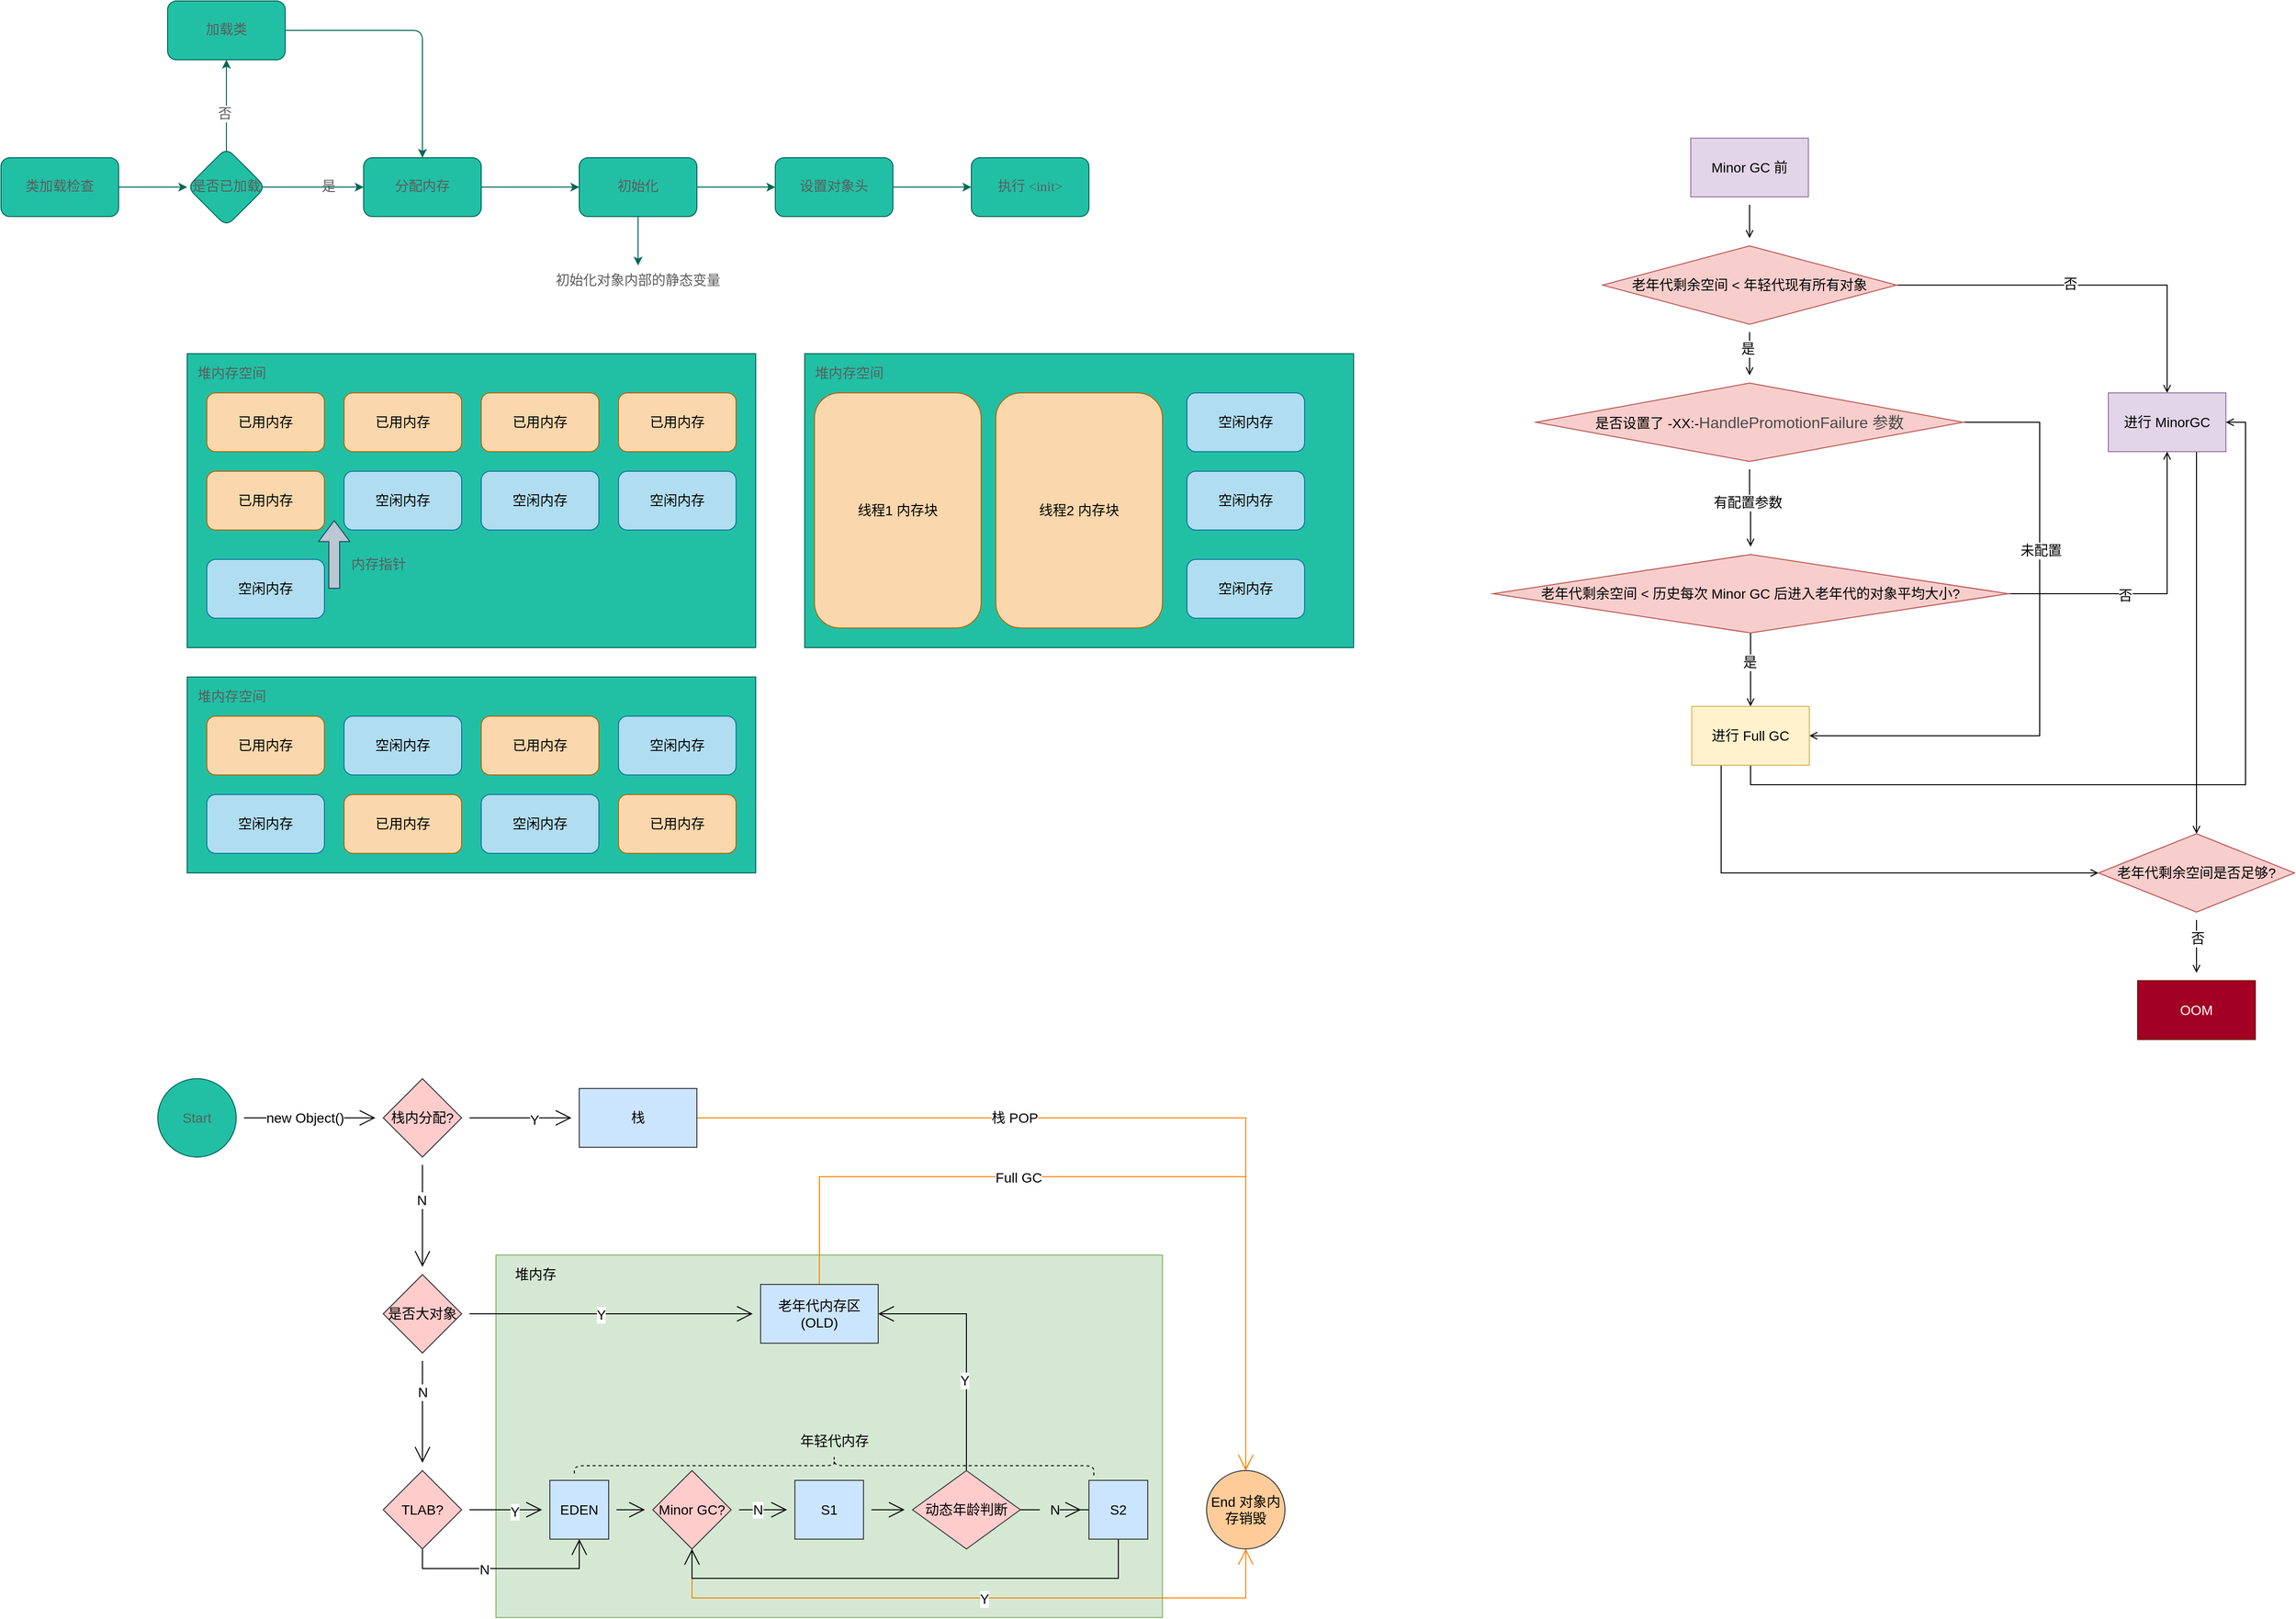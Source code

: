 <mxfile version="16.2.7" type="github">
  <diagram id="C5RBs43oDa-KdzZeNtuy" name="Page-1">
    <mxGraphModel dx="1886" dy="943" grid="1" gridSize="10" guides="1" tooltips="1" connect="1" arrows="1" fold="1" page="1" pageScale="1" pageWidth="827" pageHeight="1169" math="1" shadow="0">
      <root>
        <mxCell id="WIyWlLk6GJQsqaUBKTNV-0" />
        <mxCell id="WIyWlLk6GJQsqaUBKTNV-1" parent="WIyWlLk6GJQsqaUBKTNV-0" />
        <mxCell id="nOcpr3f_MZ4lIe2vfiNX-17" value="" style="rounded=0;whiteSpace=wrap;html=1;hachureGap=4;fontFamily=Helvetica;fontSize=14;strokeColor=#82b366;fillColor=#d5e8d4;" vertex="1" parent="WIyWlLk6GJQsqaUBKTNV-1">
          <mxGeometry x="525" y="1300" width="680" height="370" as="geometry" />
        </mxCell>
        <mxCell id="0oYpzeVEECs09RrJKvZ9-6" value="" style="edgeStyle=orthogonalEdgeStyle;rounded=1;sketch=0;orthogonalLoop=1;jettySize=auto;html=1;fontFamily=Comic Sans MS;fontColor=#5C5C5C;strokeColor=#006658;fillColor=#21C0A5;fontSize=14;" parent="WIyWlLk6GJQsqaUBKTNV-1" source="0oYpzeVEECs09RrJKvZ9-0" target="0oYpzeVEECs09RrJKvZ9-5" edge="1">
          <mxGeometry relative="1" as="geometry" />
        </mxCell>
        <mxCell id="0oYpzeVEECs09RrJKvZ9-0" value="类加载检查" style="rounded=1;whiteSpace=wrap;html=1;sketch=0;fontColor=#5C5C5C;strokeColor=#006658;fillColor=#21C0A5;fontFamily=Comic Sans MS;fontSize=14;" parent="WIyWlLk6GJQsqaUBKTNV-1" vertex="1">
          <mxGeometry x="20" y="180" width="120" height="60" as="geometry" />
        </mxCell>
        <mxCell id="0oYpzeVEECs09RrJKvZ9-8" value="" style="edgeStyle=orthogonalEdgeStyle;rounded=1;sketch=0;orthogonalLoop=1;jettySize=auto;html=1;fontFamily=Comic Sans MS;fontColor=#5C5C5C;strokeColor=#006658;fillColor=#21C0A5;fontSize=14;startArrow=none;" parent="WIyWlLk6GJQsqaUBKTNV-1" source="0oYpzeVEECs09RrJKvZ9-9" target="0oYpzeVEECs09RrJKvZ9-7" edge="1">
          <mxGeometry relative="1" as="geometry">
            <Array as="points" />
          </mxGeometry>
        </mxCell>
        <mxCell id="0oYpzeVEECs09RrJKvZ9-23" value="否" style="edgeLabel;html=1;align=center;verticalAlign=middle;resizable=0;points=[];fontSize=14;fontColor=#5C5C5C;" parent="0oYpzeVEECs09RrJKvZ9-8" vertex="1" connectable="0">
          <mxGeometry x="0.593" y="2" relative="1" as="geometry">
            <mxPoint as="offset" />
          </mxGeometry>
        </mxCell>
        <mxCell id="0oYpzeVEECs09RrJKvZ9-10" value="" style="edgeStyle=orthogonalEdgeStyle;rounded=1;sketch=0;orthogonalLoop=1;jettySize=auto;html=1;fontFamily=Comic Sans MS;fontColor=#5C5C5C;strokeColor=#006658;fillColor=#21C0A5;fontSize=14;" parent="WIyWlLk6GJQsqaUBKTNV-1" source="0oYpzeVEECs09RrJKvZ9-5" target="0oYpzeVEECs09RrJKvZ9-9" edge="1">
          <mxGeometry relative="1" as="geometry" />
        </mxCell>
        <mxCell id="0oYpzeVEECs09RrJKvZ9-14" value="是" style="edgeLabel;html=1;align=center;verticalAlign=middle;resizable=0;points=[];fontColor=#5C5C5C;fontSize=14;" parent="0oYpzeVEECs09RrJKvZ9-10" vertex="1" connectable="0">
          <mxGeometry x="0.267" y="1" relative="1" as="geometry">
            <mxPoint as="offset" />
          </mxGeometry>
        </mxCell>
        <mxCell id="0oYpzeVEECs09RrJKvZ9-5" value="是否已加载" style="rhombus;whiteSpace=wrap;html=1;fontFamily=Comic Sans MS;fillColor=#21C0A5;strokeColor=#006658;fontColor=#5C5C5C;rounded=1;sketch=0;fontSize=14;" parent="WIyWlLk6GJQsqaUBKTNV-1" vertex="1">
          <mxGeometry x="210" y="170" width="80" height="80" as="geometry" />
        </mxCell>
        <mxCell id="0oYpzeVEECs09RrJKvZ9-24" style="edgeStyle=orthogonalEdgeStyle;curved=0;rounded=1;sketch=0;orthogonalLoop=1;jettySize=auto;html=1;exitX=1;exitY=0.5;exitDx=0;exitDy=0;fontSize=14;fontColor=#5C5C5C;strokeColor=#006658;fillColor=#21C0A5;" parent="WIyWlLk6GJQsqaUBKTNV-1" source="0oYpzeVEECs09RrJKvZ9-7" target="0oYpzeVEECs09RrJKvZ9-9" edge="1">
          <mxGeometry relative="1" as="geometry" />
        </mxCell>
        <mxCell id="0oYpzeVEECs09RrJKvZ9-7" value="加载类" style="whiteSpace=wrap;html=1;fontFamily=Comic Sans MS;fillColor=#21C0A5;strokeColor=#006658;fontColor=#5C5C5C;rounded=1;sketch=0;fontSize=14;" parent="WIyWlLk6GJQsqaUBKTNV-1" vertex="1">
          <mxGeometry x="190" y="20" width="120" height="60" as="geometry" />
        </mxCell>
        <mxCell id="0oYpzeVEECs09RrJKvZ9-16" value="" style="edgeStyle=orthogonalEdgeStyle;curved=0;rounded=1;sketch=0;orthogonalLoop=1;jettySize=auto;html=1;fontColor=#5C5C5C;strokeColor=#006658;fillColor=#21C0A5;fontSize=14;" parent="WIyWlLk6GJQsqaUBKTNV-1" source="0oYpzeVEECs09RrJKvZ9-9" target="0oYpzeVEECs09RrJKvZ9-15" edge="1">
          <mxGeometry relative="1" as="geometry" />
        </mxCell>
        <mxCell id="0oYpzeVEECs09RrJKvZ9-18" value="" style="edgeStyle=orthogonalEdgeStyle;curved=0;rounded=1;sketch=0;orthogonalLoop=1;jettySize=auto;html=1;fontColor=#5C5C5C;strokeColor=#006658;fillColor=#21C0A5;fontSize=14;" parent="WIyWlLk6GJQsqaUBKTNV-1" source="0oYpzeVEECs09RrJKvZ9-15" target="0oYpzeVEECs09RrJKvZ9-17" edge="1">
          <mxGeometry relative="1" as="geometry" />
        </mxCell>
        <mxCell id="0oYpzeVEECs09RrJKvZ9-27" style="edgeStyle=orthogonalEdgeStyle;curved=0;rounded=1;sketch=0;orthogonalLoop=1;jettySize=auto;html=1;exitX=0.5;exitY=1;exitDx=0;exitDy=0;entryX=0.5;entryY=0;entryDx=0;entryDy=0;fontFamily=Helvetica;fontSize=14;fontColor=#5C5C5C;strokeColor=#006658;fillColor=#21C0A5;" parent="WIyWlLk6GJQsqaUBKTNV-1" source="0oYpzeVEECs09RrJKvZ9-15" target="0oYpzeVEECs09RrJKvZ9-26" edge="1">
          <mxGeometry relative="1" as="geometry" />
        </mxCell>
        <mxCell id="0oYpzeVEECs09RrJKvZ9-15" value="初始化" style="whiteSpace=wrap;html=1;fontFamily=Comic Sans MS;fillColor=#21C0A5;strokeColor=#006658;fontColor=#5C5C5C;rounded=1;sketch=0;fontSize=14;" parent="WIyWlLk6GJQsqaUBKTNV-1" vertex="1">
          <mxGeometry x="610" y="180" width="120" height="60" as="geometry" />
        </mxCell>
        <mxCell id="0oYpzeVEECs09RrJKvZ9-20" value="" style="edgeStyle=orthogonalEdgeStyle;curved=0;rounded=1;sketch=0;orthogonalLoop=1;jettySize=auto;html=1;fontColor=#5C5C5C;strokeColor=#006658;fillColor=#21C0A5;fontSize=14;" parent="WIyWlLk6GJQsqaUBKTNV-1" source="0oYpzeVEECs09RrJKvZ9-17" target="0oYpzeVEECs09RrJKvZ9-19" edge="1">
          <mxGeometry relative="1" as="geometry" />
        </mxCell>
        <mxCell id="0oYpzeVEECs09RrJKvZ9-17" value="设置对象头" style="whiteSpace=wrap;html=1;fontFamily=Comic Sans MS;fillColor=#21C0A5;strokeColor=#006658;fontColor=#5C5C5C;rounded=1;sketch=0;fontSize=14;" parent="WIyWlLk6GJQsqaUBKTNV-1" vertex="1">
          <mxGeometry x="810" y="180" width="120" height="60" as="geometry" />
        </mxCell>
        <mxCell id="0oYpzeVEECs09RrJKvZ9-19" value="执行 &amp;lt;init&amp;gt;" style="whiteSpace=wrap;html=1;fontFamily=Comic Sans MS;fillColor=#21C0A5;strokeColor=#006658;fontColor=#5C5C5C;rounded=1;sketch=0;fontSize=14;" parent="WIyWlLk6GJQsqaUBKTNV-1" vertex="1">
          <mxGeometry x="1010" y="180" width="120" height="60" as="geometry" />
        </mxCell>
        <mxCell id="0oYpzeVEECs09RrJKvZ9-9" value="分配内存" style="whiteSpace=wrap;html=1;fontFamily=Comic Sans MS;fillColor=#21C0A5;strokeColor=#006658;fontColor=#5C5C5C;rounded=1;sketch=0;fontSize=14;" parent="WIyWlLk6GJQsqaUBKTNV-1" vertex="1">
          <mxGeometry x="390" y="180" width="120" height="60" as="geometry" />
        </mxCell>
        <mxCell id="0oYpzeVEECs09RrJKvZ9-21" value="" style="edgeStyle=orthogonalEdgeStyle;rounded=1;sketch=0;orthogonalLoop=1;jettySize=auto;html=1;fontFamily=Comic Sans MS;fontColor=#5C5C5C;strokeColor=#006658;fillColor=#21C0A5;fontSize=14;endArrow=none;" parent="WIyWlLk6GJQsqaUBKTNV-1" source="0oYpzeVEECs09RrJKvZ9-5" target="0oYpzeVEECs09RrJKvZ9-9" edge="1">
          <mxGeometry relative="1" as="geometry">
            <mxPoint x="290" y="210" as="sourcePoint" />
            <mxPoint x="250" y="80" as="targetPoint" />
            <Array as="points">
              <mxPoint x="510" y="210" />
              <mxPoint x="510" y="210" />
            </Array>
          </mxGeometry>
        </mxCell>
        <mxCell id="0oYpzeVEECs09RrJKvZ9-26" value="初始化对象内部的静态变量" style="text;html=1;strokeColor=none;fillColor=none;align=center;verticalAlign=middle;whiteSpace=wrap;rounded=0;sketch=0;fontColor=#5C5C5C;fontSize=14;glass=0;" parent="WIyWlLk6GJQsqaUBKTNV-1" vertex="1">
          <mxGeometry x="560" y="290" width="220" height="30" as="geometry" />
        </mxCell>
        <mxCell id="0oYpzeVEECs09RrJKvZ9-29" value="" style="rounded=0;whiteSpace=wrap;html=1;sketch=0;fontColor=#5C5C5C;strokeColor=#006658;fillColor=#21C0A5;" parent="WIyWlLk6GJQsqaUBKTNV-1" vertex="1">
          <mxGeometry x="210" y="380" width="580" height="300" as="geometry" />
        </mxCell>
        <mxCell id="0oYpzeVEECs09RrJKvZ9-30" value="堆内存空间" style="text;html=1;align=center;verticalAlign=middle;resizable=0;points=[];autosize=1;strokeColor=none;fillColor=none;fontColor=#5C5C5C;fontSize=14;" parent="WIyWlLk6GJQsqaUBKTNV-1" vertex="1">
          <mxGeometry x="210" y="390" width="90" height="20" as="geometry" />
        </mxCell>
        <mxCell id="0oYpzeVEECs09RrJKvZ9-31" value="已用内存" style="rounded=1;whiteSpace=wrap;html=1;fontFamily=Helvetica;fontSize=14;fillColor=#fad7ac;strokeColor=#b46504;" parent="WIyWlLk6GJQsqaUBKTNV-1" vertex="1">
          <mxGeometry x="230" y="420" width="120" height="60" as="geometry" />
        </mxCell>
        <mxCell id="0oYpzeVEECs09RrJKvZ9-33" value="已用内存" style="rounded=1;whiteSpace=wrap;html=1;fontFamily=Helvetica;fontSize=14;fillColor=#fad7ac;strokeColor=#b46504;" parent="WIyWlLk6GJQsqaUBKTNV-1" vertex="1">
          <mxGeometry x="650" y="420" width="120" height="60" as="geometry" />
        </mxCell>
        <mxCell id="0oYpzeVEECs09RrJKvZ9-34" value="已用内存" style="rounded=1;whiteSpace=wrap;html=1;fontFamily=Helvetica;fontSize=14;fillColor=#fad7ac;strokeColor=#b46504;" parent="WIyWlLk6GJQsqaUBKTNV-1" vertex="1">
          <mxGeometry x="510" y="420" width="120" height="60" as="geometry" />
        </mxCell>
        <mxCell id="0oYpzeVEECs09RrJKvZ9-35" value="已用内存" style="rounded=1;whiteSpace=wrap;html=1;fontFamily=Helvetica;fontSize=14;fillColor=#fad7ac;strokeColor=#b46504;" parent="WIyWlLk6GJQsqaUBKTNV-1" vertex="1">
          <mxGeometry x="230" y="500" width="120" height="60" as="geometry" />
        </mxCell>
        <mxCell id="0oYpzeVEECs09RrJKvZ9-37" value="空闲内存" style="rounded=1;whiteSpace=wrap;html=1;fontFamily=Helvetica;fontSize=14;fillColor=#b1ddf0;strokeColor=#10739e;" parent="WIyWlLk6GJQsqaUBKTNV-1" vertex="1">
          <mxGeometry x="370" y="500" width="120" height="60" as="geometry" />
        </mxCell>
        <mxCell id="0oYpzeVEECs09RrJKvZ9-38" value="" style="shape=flexArrow;endArrow=classic;html=1;rounded=1;sketch=0;fontFamily=Helvetica;fontSize=14;fontColor=#5C5C5C;fillColor=#bac8d3;curved=0;width=11;endSize=6.74;strokeColor=#23445d;" parent="WIyWlLk6GJQsqaUBKTNV-1" edge="1">
          <mxGeometry width="50" height="50" relative="1" as="geometry">
            <mxPoint x="360" y="620" as="sourcePoint" />
            <mxPoint x="360" y="550" as="targetPoint" />
          </mxGeometry>
        </mxCell>
        <mxCell id="0oYpzeVEECs09RrJKvZ9-40" value="空闲内存" style="rounded=1;whiteSpace=wrap;html=1;fontFamily=Helvetica;fontSize=14;fillColor=#b1ddf0;strokeColor=#10739e;" parent="WIyWlLk6GJQsqaUBKTNV-1" vertex="1">
          <mxGeometry x="650" y="500" width="120" height="60" as="geometry" />
        </mxCell>
        <mxCell id="0oYpzeVEECs09RrJKvZ9-41" value="空闲内存" style="rounded=1;whiteSpace=wrap;html=1;fontFamily=Helvetica;fontSize=14;fillColor=#b1ddf0;strokeColor=#10739e;" parent="WIyWlLk6GJQsqaUBKTNV-1" vertex="1">
          <mxGeometry x="510" y="500" width="120" height="60" as="geometry" />
        </mxCell>
        <mxCell id="0oYpzeVEECs09RrJKvZ9-42" value="空闲内存" style="rounded=1;whiteSpace=wrap;html=1;fontFamily=Helvetica;fontSize=14;fillColor=#b1ddf0;strokeColor=#10739e;" parent="WIyWlLk6GJQsqaUBKTNV-1" vertex="1">
          <mxGeometry x="230" y="590" width="120" height="60" as="geometry" />
        </mxCell>
        <mxCell id="0oYpzeVEECs09RrJKvZ9-39" value="内存指针" style="text;html=1;align=center;verticalAlign=middle;resizable=0;points=[];autosize=1;strokeColor=none;fillColor=none;fontSize=14;fontFamily=Helvetica;fontColor=#5C5C5C;" parent="WIyWlLk6GJQsqaUBKTNV-1" vertex="1">
          <mxGeometry x="370" y="585" width="70" height="20" as="geometry" />
        </mxCell>
        <mxCell id="0oYpzeVEECs09RrJKvZ9-43" value="" style="rounded=0;whiteSpace=wrap;html=1;sketch=0;fontColor=#5C5C5C;strokeColor=#006658;fillColor=#21C0A5;" parent="WIyWlLk6GJQsqaUBKTNV-1" vertex="1">
          <mxGeometry x="210" y="710" width="580" height="200" as="geometry" />
        </mxCell>
        <mxCell id="0oYpzeVEECs09RrJKvZ9-44" value="堆内存空间" style="text;html=1;align=center;verticalAlign=middle;resizable=0;points=[];autosize=1;strokeColor=none;fillColor=none;fontColor=#5C5C5C;fontSize=14;" parent="WIyWlLk6GJQsqaUBKTNV-1" vertex="1">
          <mxGeometry x="210" y="720" width="90" height="20" as="geometry" />
        </mxCell>
        <mxCell id="0oYpzeVEECs09RrJKvZ9-45" value="已用内存" style="rounded=1;whiteSpace=wrap;html=1;fontFamily=Helvetica;fontSize=14;fillColor=#fad7ac;strokeColor=#b46504;" parent="WIyWlLk6GJQsqaUBKTNV-1" vertex="1">
          <mxGeometry x="230" y="750" width="120" height="60" as="geometry" />
        </mxCell>
        <mxCell id="0oYpzeVEECs09RrJKvZ9-46" value="已用内存" style="rounded=1;whiteSpace=wrap;html=1;fontFamily=Helvetica;fontSize=14;fillColor=#fad7ac;strokeColor=#b46504;" parent="WIyWlLk6GJQsqaUBKTNV-1" vertex="1">
          <mxGeometry x="510" y="750" width="120" height="60" as="geometry" />
        </mxCell>
        <mxCell id="0oYpzeVEECs09RrJKvZ9-47" value="已用内存" style="rounded=1;whiteSpace=wrap;html=1;fontFamily=Helvetica;fontSize=14;fillColor=#fad7ac;strokeColor=#b46504;" parent="WIyWlLk6GJQsqaUBKTNV-1" vertex="1">
          <mxGeometry x="650" y="830" width="120" height="60" as="geometry" />
        </mxCell>
        <mxCell id="0oYpzeVEECs09RrJKvZ9-48" value="已用内存" style="rounded=1;whiteSpace=wrap;html=1;fontFamily=Helvetica;fontSize=14;fillColor=#fad7ac;strokeColor=#b46504;" parent="WIyWlLk6GJQsqaUBKTNV-1" vertex="1">
          <mxGeometry x="370" y="830" width="120" height="60" as="geometry" />
        </mxCell>
        <mxCell id="0oYpzeVEECs09RrJKvZ9-50" value="空闲内存" style="rounded=1;whiteSpace=wrap;html=1;fontFamily=Helvetica;fontSize=14;fillColor=#b1ddf0;strokeColor=#10739e;" parent="WIyWlLk6GJQsqaUBKTNV-1" vertex="1">
          <mxGeometry x="370" y="750" width="120" height="60" as="geometry" />
        </mxCell>
        <mxCell id="0oYpzeVEECs09RrJKvZ9-52" value="空闲内存" style="rounded=1;whiteSpace=wrap;html=1;fontFamily=Helvetica;fontSize=14;fillColor=#b1ddf0;strokeColor=#10739e;" parent="WIyWlLk6GJQsqaUBKTNV-1" vertex="1">
          <mxGeometry x="650" y="750" width="120" height="60" as="geometry" />
        </mxCell>
        <mxCell id="0oYpzeVEECs09RrJKvZ9-53" value="空闲内存" style="rounded=1;whiteSpace=wrap;html=1;fontFamily=Helvetica;fontSize=14;fillColor=#b1ddf0;strokeColor=#10739e;" parent="WIyWlLk6GJQsqaUBKTNV-1" vertex="1">
          <mxGeometry x="510" y="830" width="120" height="60" as="geometry" />
        </mxCell>
        <mxCell id="0oYpzeVEECs09RrJKvZ9-54" value="空闲内存" style="rounded=1;whiteSpace=wrap;html=1;fontFamily=Helvetica;fontSize=14;fillColor=#b1ddf0;strokeColor=#10739e;" parent="WIyWlLk6GJQsqaUBKTNV-1" vertex="1">
          <mxGeometry x="230" y="830" width="120" height="60" as="geometry" />
        </mxCell>
        <mxCell id="0oYpzeVEECs09RrJKvZ9-57" value="" style="rounded=0;whiteSpace=wrap;html=1;sketch=0;fontColor=#5C5C5C;strokeColor=#006658;fillColor=#21C0A5;" parent="WIyWlLk6GJQsqaUBKTNV-1" vertex="1">
          <mxGeometry x="840" y="380" width="560" height="300" as="geometry" />
        </mxCell>
        <mxCell id="0oYpzeVEECs09RrJKvZ9-58" value="已用内存" style="rounded=1;whiteSpace=wrap;html=1;fontFamily=Helvetica;fontSize=14;fillColor=#fad7ac;strokeColor=#b46504;" parent="WIyWlLk6GJQsqaUBKTNV-1" vertex="1">
          <mxGeometry x="370" y="420" width="120" height="60" as="geometry" />
        </mxCell>
        <mxCell id="0oYpzeVEECs09RrJKvZ9-59" value="堆内存空间" style="text;html=1;align=center;verticalAlign=middle;resizable=0;points=[];autosize=1;strokeColor=none;fillColor=none;fontColor=#5C5C5C;fontSize=14;" parent="WIyWlLk6GJQsqaUBKTNV-1" vertex="1">
          <mxGeometry x="840" y="390" width="90" height="20" as="geometry" />
        </mxCell>
        <mxCell id="0oYpzeVEECs09RrJKvZ9-61" value="线程1 内存块" style="rounded=1;whiteSpace=wrap;html=1;fontFamily=Helvetica;fontSize=14;fillColor=#fad7ac;strokeColor=#b46504;" parent="WIyWlLk6GJQsqaUBKTNV-1" vertex="1">
          <mxGeometry x="850" y="420" width="170" height="240" as="geometry" />
        </mxCell>
        <mxCell id="0oYpzeVEECs09RrJKvZ9-62" value="线程2 内存块" style="rounded=1;whiteSpace=wrap;html=1;fontFamily=Helvetica;fontSize=14;fillColor=#fad7ac;strokeColor=#b46504;" parent="WIyWlLk6GJQsqaUBKTNV-1" vertex="1">
          <mxGeometry x="1035" y="420" width="170" height="240" as="geometry" />
        </mxCell>
        <mxCell id="0oYpzeVEECs09RrJKvZ9-64" value="空闲内存" style="rounded=1;whiteSpace=wrap;html=1;fontFamily=Helvetica;fontSize=14;fillColor=#b1ddf0;strokeColor=#10739e;" parent="WIyWlLk6GJQsqaUBKTNV-1" vertex="1">
          <mxGeometry x="1230" y="420" width="120" height="60" as="geometry" />
        </mxCell>
        <mxCell id="0oYpzeVEECs09RrJKvZ9-65" value="空闲内存" style="rounded=1;whiteSpace=wrap;html=1;fontFamily=Helvetica;fontSize=14;fillColor=#b1ddf0;strokeColor=#10739e;" parent="WIyWlLk6GJQsqaUBKTNV-1" vertex="1">
          <mxGeometry x="1230" y="500" width="120" height="60" as="geometry" />
        </mxCell>
        <mxCell id="0oYpzeVEECs09RrJKvZ9-68" value="空闲内存" style="rounded=1;whiteSpace=wrap;html=1;fontFamily=Helvetica;fontSize=14;fillColor=#b1ddf0;strokeColor=#10739e;" parent="WIyWlLk6GJQsqaUBKTNV-1" vertex="1">
          <mxGeometry x="1230" y="590" width="120" height="60" as="geometry" />
        </mxCell>
        <mxCell id="nOcpr3f_MZ4lIe2vfiNX-1" value="" style="edgeStyle=none;curved=1;rounded=0;orthogonalLoop=1;jettySize=auto;html=1;endArrow=open;startSize=14;endSize=14;sourcePerimeterSpacing=8;targetPerimeterSpacing=8;" edge="1" parent="WIyWlLk6GJQsqaUBKTNV-1" source="0oYpzeVEECs09RrJKvZ9-70" target="nOcpr3f_MZ4lIe2vfiNX-0">
          <mxGeometry relative="1" as="geometry" />
        </mxCell>
        <mxCell id="nOcpr3f_MZ4lIe2vfiNX-4" value="new Object()" style="edgeLabel;html=1;align=center;verticalAlign=middle;resizable=0;points=[];fontSize=14;fontFamily=Helvetica;fontColor=default;" vertex="1" connectable="0" parent="nOcpr3f_MZ4lIe2vfiNX-1">
          <mxGeometry x="-0.288" y="1" relative="1" as="geometry">
            <mxPoint x="14" y="1" as="offset" />
          </mxGeometry>
        </mxCell>
        <mxCell id="0oYpzeVEECs09RrJKvZ9-70" value="Start" style="ellipse;whiteSpace=wrap;html=1;aspect=fixed;rounded=0;sketch=0;fontColor=#5C5C5C;strokeColor=#006658;fillColor=#21C0A5;fontSize=14;" parent="WIyWlLk6GJQsqaUBKTNV-1" vertex="1">
          <mxGeometry x="180" y="1120" width="80" height="80" as="geometry" />
        </mxCell>
        <mxCell id="nOcpr3f_MZ4lIe2vfiNX-3" value="" style="edgeStyle=none;curved=1;rounded=0;orthogonalLoop=1;jettySize=auto;html=1;fontFamily=Helvetica;fontSize=14;fontColor=default;endArrow=open;startSize=14;endSize=14;sourcePerimeterSpacing=8;targetPerimeterSpacing=8;" edge="1" parent="WIyWlLk6GJQsqaUBKTNV-1" source="nOcpr3f_MZ4lIe2vfiNX-0" target="nOcpr3f_MZ4lIe2vfiNX-2">
          <mxGeometry relative="1" as="geometry" />
        </mxCell>
        <mxCell id="nOcpr3f_MZ4lIe2vfiNX-8" value="Y" style="edgeLabel;html=1;align=center;verticalAlign=middle;resizable=0;points=[];fontSize=14;fontFamily=Helvetica;fontColor=default;" vertex="1" connectable="0" parent="nOcpr3f_MZ4lIe2vfiNX-3">
          <mxGeometry x="0.269" y="-2" relative="1" as="geometry">
            <mxPoint as="offset" />
          </mxGeometry>
        </mxCell>
        <mxCell id="nOcpr3f_MZ4lIe2vfiNX-6" value="" style="edgeStyle=none;curved=1;rounded=0;orthogonalLoop=1;jettySize=auto;html=1;fontFamily=Helvetica;fontSize=14;fontColor=default;endArrow=open;startSize=14;endSize=14;sourcePerimeterSpacing=8;targetPerimeterSpacing=8;" edge="1" parent="WIyWlLk6GJQsqaUBKTNV-1" source="nOcpr3f_MZ4lIe2vfiNX-0" target="nOcpr3f_MZ4lIe2vfiNX-5">
          <mxGeometry relative="1" as="geometry" />
        </mxCell>
        <mxCell id="nOcpr3f_MZ4lIe2vfiNX-7" value="N" style="edgeLabel;html=1;align=center;verticalAlign=middle;resizable=0;points=[];fontSize=14;fontFamily=Helvetica;fontColor=default;" vertex="1" connectable="0" parent="nOcpr3f_MZ4lIe2vfiNX-6">
          <mxGeometry x="-0.308" y="-1" relative="1" as="geometry">
            <mxPoint as="offset" />
          </mxGeometry>
        </mxCell>
        <mxCell id="nOcpr3f_MZ4lIe2vfiNX-0" value="栈内分配?" style="rhombus;whiteSpace=wrap;html=1;hachureGap=4;fontSize=14;fillColor=#ffcccc;strokeColor=#36393d;" vertex="1" parent="WIyWlLk6GJQsqaUBKTNV-1">
          <mxGeometry x="410" y="1120" width="80" height="80" as="geometry" />
        </mxCell>
        <mxCell id="nOcpr3f_MZ4lIe2vfiNX-38" style="edgeStyle=orthogonalEdgeStyle;rounded=0;orthogonalLoop=1;jettySize=auto;html=1;exitX=1;exitY=0.5;exitDx=0;exitDy=0;entryX=0.5;entryY=0;entryDx=0;entryDy=0;fontFamily=Helvetica;fontSize=14;fontColor=default;endArrow=open;startSize=14;endSize=14;sourcePerimeterSpacing=8;targetPerimeterSpacing=8;strokeColor=#FF8000;" edge="1" parent="WIyWlLk6GJQsqaUBKTNV-1" source="nOcpr3f_MZ4lIe2vfiNX-2" target="nOcpr3f_MZ4lIe2vfiNX-37">
          <mxGeometry relative="1" as="geometry" />
        </mxCell>
        <mxCell id="nOcpr3f_MZ4lIe2vfiNX-39" value="栈 POP" style="edgeLabel;html=1;align=center;verticalAlign=middle;resizable=0;points=[];fontSize=14;fontFamily=Helvetica;fontColor=default;" vertex="1" connectable="0" parent="nOcpr3f_MZ4lIe2vfiNX-38">
          <mxGeometry x="-0.296" relative="1" as="geometry">
            <mxPoint as="offset" />
          </mxGeometry>
        </mxCell>
        <mxCell id="nOcpr3f_MZ4lIe2vfiNX-2" value="栈" style="whiteSpace=wrap;html=1;hachureGap=4;fontFamily=Helvetica;fontSize=14;strokeColor=#36393d;fillColor=#cce5ff;" vertex="1" parent="WIyWlLk6GJQsqaUBKTNV-1">
          <mxGeometry x="610" y="1130" width="120" height="60" as="geometry" />
        </mxCell>
        <mxCell id="nOcpr3f_MZ4lIe2vfiNX-10" value="" style="edgeStyle=none;curved=1;rounded=0;orthogonalLoop=1;jettySize=auto;html=1;fontFamily=Helvetica;fontSize=14;fontColor=default;endArrow=open;startSize=14;endSize=14;sourcePerimeterSpacing=8;targetPerimeterSpacing=8;" edge="1" parent="WIyWlLk6GJQsqaUBKTNV-1" source="nOcpr3f_MZ4lIe2vfiNX-5" target="nOcpr3f_MZ4lIe2vfiNX-9">
          <mxGeometry relative="1" as="geometry" />
        </mxCell>
        <mxCell id="nOcpr3f_MZ4lIe2vfiNX-11" value="N" style="edgeLabel;html=1;align=center;verticalAlign=middle;resizable=0;points=[];fontSize=14;fontFamily=Helvetica;fontColor=default;" vertex="1" connectable="0" parent="nOcpr3f_MZ4lIe2vfiNX-10">
          <mxGeometry x="-0.385" relative="1" as="geometry">
            <mxPoint as="offset" />
          </mxGeometry>
        </mxCell>
        <mxCell id="nOcpr3f_MZ4lIe2vfiNX-13" value="" style="edgeStyle=none;curved=1;rounded=0;orthogonalLoop=1;jettySize=auto;html=1;fontFamily=Helvetica;fontSize=14;fontColor=default;endArrow=open;startSize=14;endSize=14;sourcePerimeterSpacing=8;targetPerimeterSpacing=8;" edge="1" parent="WIyWlLk6GJQsqaUBKTNV-1" source="nOcpr3f_MZ4lIe2vfiNX-5" target="nOcpr3f_MZ4lIe2vfiNX-12">
          <mxGeometry relative="1" as="geometry" />
        </mxCell>
        <mxCell id="nOcpr3f_MZ4lIe2vfiNX-50" value="Y" style="edgeLabel;html=1;align=center;verticalAlign=middle;resizable=0;points=[];fontSize=14;fontFamily=Helvetica;fontColor=default;" vertex="1" connectable="0" parent="nOcpr3f_MZ4lIe2vfiNX-13">
          <mxGeometry x="-0.073" y="-1" relative="1" as="geometry">
            <mxPoint as="offset" />
          </mxGeometry>
        </mxCell>
        <mxCell id="nOcpr3f_MZ4lIe2vfiNX-5" value="是否大对象" style="rhombus;whiteSpace=wrap;html=1;hachureGap=4;fontFamily=Helvetica;fontSize=14;strokeColor=#36393d;fillColor=#ffcccc;" vertex="1" parent="WIyWlLk6GJQsqaUBKTNV-1">
          <mxGeometry x="410" y="1320" width="80" height="80" as="geometry" />
        </mxCell>
        <mxCell id="nOcpr3f_MZ4lIe2vfiNX-15" value="" style="edgeStyle=none;curved=1;rounded=0;orthogonalLoop=1;jettySize=auto;html=1;fontFamily=Helvetica;fontSize=14;fontColor=default;endArrow=open;startSize=14;endSize=14;sourcePerimeterSpacing=8;targetPerimeterSpacing=8;" edge="1" parent="WIyWlLk6GJQsqaUBKTNV-1" source="nOcpr3f_MZ4lIe2vfiNX-9" target="nOcpr3f_MZ4lIe2vfiNX-14">
          <mxGeometry relative="1" as="geometry" />
        </mxCell>
        <mxCell id="nOcpr3f_MZ4lIe2vfiNX-16" value="Y" style="edgeLabel;html=1;align=center;verticalAlign=middle;resizable=0;points=[];fontSize=14;fontFamily=Helvetica;fontColor=default;" vertex="1" connectable="0" parent="nOcpr3f_MZ4lIe2vfiNX-15">
          <mxGeometry x="0.231" y="-2" relative="1" as="geometry">
            <mxPoint as="offset" />
          </mxGeometry>
        </mxCell>
        <mxCell id="nOcpr3f_MZ4lIe2vfiNX-34" style="edgeStyle=orthogonalEdgeStyle;rounded=0;orthogonalLoop=1;jettySize=auto;html=1;exitX=0.5;exitY=1;exitDx=0;exitDy=0;entryX=0.5;entryY=1;entryDx=0;entryDy=0;fontFamily=Helvetica;fontSize=14;fontColor=default;endArrow=open;startSize=14;endSize=14;sourcePerimeterSpacing=8;targetPerimeterSpacing=8;" edge="1" parent="WIyWlLk6GJQsqaUBKTNV-1" source="nOcpr3f_MZ4lIe2vfiNX-9" target="nOcpr3f_MZ4lIe2vfiNX-14">
          <mxGeometry relative="1" as="geometry" />
        </mxCell>
        <mxCell id="nOcpr3f_MZ4lIe2vfiNX-35" value="N" style="edgeLabel;html=1;align=center;verticalAlign=middle;resizable=0;points=[];fontSize=14;fontFamily=Helvetica;fontColor=default;" vertex="1" connectable="0" parent="nOcpr3f_MZ4lIe2vfiNX-34">
          <mxGeometry x="-0.208" y="-1" relative="1" as="geometry">
            <mxPoint as="offset" />
          </mxGeometry>
        </mxCell>
        <mxCell id="nOcpr3f_MZ4lIe2vfiNX-9" value="TLAB?" style="rhombus;whiteSpace=wrap;html=1;hachureGap=4;fontFamily=Helvetica;fontSize=14;strokeColor=#36393d;fillColor=#ffcccc;" vertex="1" parent="WIyWlLk6GJQsqaUBKTNV-1">
          <mxGeometry x="410" y="1520" width="80" height="80" as="geometry" />
        </mxCell>
        <mxCell id="nOcpr3f_MZ4lIe2vfiNX-41" style="edgeStyle=orthogonalEdgeStyle;rounded=0;orthogonalLoop=1;jettySize=auto;html=1;exitX=0.5;exitY=0;exitDx=0;exitDy=0;fontFamily=Helvetica;fontSize=14;fontColor=default;endArrow=open;sourcePerimeterSpacing=8;targetPerimeterSpacing=8;entryX=0.5;entryY=0;entryDx=0;entryDy=0;strokeColor=#FF8000;" edge="1" parent="WIyWlLk6GJQsqaUBKTNV-1" source="nOcpr3f_MZ4lIe2vfiNX-12" target="nOcpr3f_MZ4lIe2vfiNX-37">
          <mxGeometry relative="1" as="geometry">
            <mxPoint x="1290" y="1482" as="targetPoint" />
            <Array as="points">
              <mxPoint x="855" y="1220" />
              <mxPoint x="1290" y="1220" />
            </Array>
          </mxGeometry>
        </mxCell>
        <mxCell id="nOcpr3f_MZ4lIe2vfiNX-42" value="Full GC" style="edgeLabel;html=1;align=center;verticalAlign=middle;resizable=0;points=[];fontSize=14;fontFamily=Helvetica;fontColor=default;" vertex="1" connectable="0" parent="nOcpr3f_MZ4lIe2vfiNX-41">
          <mxGeometry x="-0.259" y="-1" relative="1" as="geometry">
            <mxPoint as="offset" />
          </mxGeometry>
        </mxCell>
        <mxCell id="nOcpr3f_MZ4lIe2vfiNX-12" value="老年代内存区(OLD)" style="whiteSpace=wrap;html=1;hachureGap=4;fontFamily=Helvetica;fontSize=14;strokeColor=#36393d;fillColor=#cce5ff;" vertex="1" parent="WIyWlLk6GJQsqaUBKTNV-1">
          <mxGeometry x="795" y="1330" width="120" height="60" as="geometry" />
        </mxCell>
        <mxCell id="nOcpr3f_MZ4lIe2vfiNX-21" value="" style="edgeStyle=none;curved=1;rounded=0;orthogonalLoop=1;jettySize=auto;html=1;fontFamily=Helvetica;fontSize=14;fontColor=default;endArrow=open;startSize=14;endSize=14;sourcePerimeterSpacing=8;targetPerimeterSpacing=8;" edge="1" parent="WIyWlLk6GJQsqaUBKTNV-1" source="nOcpr3f_MZ4lIe2vfiNX-14" target="nOcpr3f_MZ4lIe2vfiNX-20">
          <mxGeometry relative="1" as="geometry" />
        </mxCell>
        <mxCell id="nOcpr3f_MZ4lIe2vfiNX-14" value="EDEN" style="whiteSpace=wrap;html=1;hachureGap=4;fontFamily=Helvetica;fontSize=14;strokeColor=#36393d;fillColor=#cce5ff;" vertex="1" parent="WIyWlLk6GJQsqaUBKTNV-1">
          <mxGeometry x="580" y="1530" width="60" height="60" as="geometry" />
        </mxCell>
        <mxCell id="nOcpr3f_MZ4lIe2vfiNX-18" value="堆内存" style="text;html=1;align=center;verticalAlign=middle;resizable=0;points=[];autosize=1;strokeColor=none;fillColor=none;hachureGap=4;fontFamily=Helvetica;fontSize=14;fontColor=default;" vertex="1" parent="WIyWlLk6GJQsqaUBKTNV-1">
          <mxGeometry x="535" y="1310" width="60" height="20" as="geometry" />
        </mxCell>
        <mxCell id="nOcpr3f_MZ4lIe2vfiNX-23" value="" style="edgeStyle=none;curved=1;rounded=0;orthogonalLoop=1;jettySize=auto;html=1;fontFamily=Helvetica;fontSize=14;fontColor=default;endArrow=open;startSize=14;endSize=14;sourcePerimeterSpacing=8;targetPerimeterSpacing=8;" edge="1" parent="WIyWlLk6GJQsqaUBKTNV-1" source="nOcpr3f_MZ4lIe2vfiNX-20" target="nOcpr3f_MZ4lIe2vfiNX-22">
          <mxGeometry relative="1" as="geometry" />
        </mxCell>
        <mxCell id="nOcpr3f_MZ4lIe2vfiNX-24" value="N" style="edgeLabel;html=1;align=center;verticalAlign=middle;resizable=0;points=[];fontSize=14;fontFamily=Helvetica;fontColor=default;" vertex="1" connectable="0" parent="nOcpr3f_MZ4lIe2vfiNX-23">
          <mxGeometry x="-0.25" relative="1" as="geometry">
            <mxPoint as="offset" />
          </mxGeometry>
        </mxCell>
        <mxCell id="nOcpr3f_MZ4lIe2vfiNX-43" style="edgeStyle=orthogonalEdgeStyle;rounded=0;orthogonalLoop=1;jettySize=auto;html=1;exitX=0.5;exitY=1;exitDx=0;exitDy=0;entryX=0.5;entryY=1;entryDx=0;entryDy=0;fontFamily=Helvetica;fontSize=14;fontColor=default;endArrow=open;startSize=14;endSize=14;sourcePerimeterSpacing=8;targetPerimeterSpacing=8;strokeColor=#FF8000;" edge="1" parent="WIyWlLk6GJQsqaUBKTNV-1" source="nOcpr3f_MZ4lIe2vfiNX-20" target="nOcpr3f_MZ4lIe2vfiNX-37">
          <mxGeometry relative="1" as="geometry">
            <Array as="points">
              <mxPoint x="725" y="1650" />
              <mxPoint x="1290" y="1650" />
            </Array>
          </mxGeometry>
        </mxCell>
        <mxCell id="nOcpr3f_MZ4lIe2vfiNX-44" value="Y" style="edgeLabel;html=1;align=center;verticalAlign=middle;resizable=0;points=[];fontSize=14;fontFamily=Helvetica;fontColor=default;" vertex="1" connectable="0" parent="nOcpr3f_MZ4lIe2vfiNX-43">
          <mxGeometry x="0.047" y="-1" relative="1" as="geometry">
            <mxPoint as="offset" />
          </mxGeometry>
        </mxCell>
        <mxCell id="nOcpr3f_MZ4lIe2vfiNX-20" value="Minor GC?" style="rhombus;whiteSpace=wrap;html=1;hachureGap=4;fontFamily=Helvetica;fontSize=14;strokeColor=#36393d;fillColor=#ffcccc;" vertex="1" parent="WIyWlLk6GJQsqaUBKTNV-1">
          <mxGeometry x="685" y="1520" width="80" height="80" as="geometry" />
        </mxCell>
        <mxCell id="nOcpr3f_MZ4lIe2vfiNX-26" value="" style="edgeStyle=none;curved=1;rounded=0;orthogonalLoop=1;jettySize=auto;html=1;fontFamily=Helvetica;fontSize=14;fontColor=default;endArrow=open;startSize=14;endSize=14;sourcePerimeterSpacing=8;targetPerimeterSpacing=8;" edge="1" parent="WIyWlLk6GJQsqaUBKTNV-1" source="nOcpr3f_MZ4lIe2vfiNX-22" target="nOcpr3f_MZ4lIe2vfiNX-25">
          <mxGeometry relative="1" as="geometry" />
        </mxCell>
        <mxCell id="nOcpr3f_MZ4lIe2vfiNX-22" value="S1" style="whiteSpace=wrap;html=1;hachureGap=4;fontFamily=Helvetica;fontSize=14;strokeColor=#36393d;fillColor=#cce5ff;" vertex="1" parent="WIyWlLk6GJQsqaUBKTNV-1">
          <mxGeometry x="830" y="1530" width="70" height="60" as="geometry" />
        </mxCell>
        <mxCell id="nOcpr3f_MZ4lIe2vfiNX-27" style="edgeStyle=orthogonalEdgeStyle;rounded=0;orthogonalLoop=1;jettySize=auto;html=1;exitX=0.5;exitY=0;exitDx=0;exitDy=0;entryX=1;entryY=0.5;entryDx=0;entryDy=0;fontFamily=Helvetica;fontSize=14;fontColor=default;endArrow=open;startSize=14;endSize=14;sourcePerimeterSpacing=8;targetPerimeterSpacing=8;" edge="1" parent="WIyWlLk6GJQsqaUBKTNV-1" source="nOcpr3f_MZ4lIe2vfiNX-25" target="nOcpr3f_MZ4lIe2vfiNX-12">
          <mxGeometry relative="1" as="geometry" />
        </mxCell>
        <mxCell id="nOcpr3f_MZ4lIe2vfiNX-31" value="Y" style="edgeLabel;html=1;align=center;verticalAlign=middle;resizable=0;points=[];fontSize=14;fontFamily=Helvetica;fontColor=default;" vertex="1" connectable="0" parent="nOcpr3f_MZ4lIe2vfiNX-27">
          <mxGeometry x="-0.263" y="2" relative="1" as="geometry">
            <mxPoint as="offset" />
          </mxGeometry>
        </mxCell>
        <mxCell id="nOcpr3f_MZ4lIe2vfiNX-33" value="" style="edgeStyle=orthogonalEdgeStyle;rounded=0;orthogonalLoop=1;jettySize=auto;html=1;fontFamily=Helvetica;fontSize=14;fontColor=default;endArrow=open;startSize=14;endSize=14;targetPerimeterSpacing=8;startArrow=none;" edge="1" parent="WIyWlLk6GJQsqaUBKTNV-1" source="nOcpr3f_MZ4lIe2vfiNX-51" target="nOcpr3f_MZ4lIe2vfiNX-32">
          <mxGeometry relative="1" as="geometry" />
        </mxCell>
        <mxCell id="nOcpr3f_MZ4lIe2vfiNX-25" value="动态年龄判断" style="rhombus;whiteSpace=wrap;html=1;hachureGap=4;fontFamily=Helvetica;fontSize=14;strokeColor=#36393d;fillColor=#ffcccc;" vertex="1" parent="WIyWlLk6GJQsqaUBKTNV-1">
          <mxGeometry x="950" y="1520" width="110" height="80" as="geometry" />
        </mxCell>
        <mxCell id="nOcpr3f_MZ4lIe2vfiNX-36" style="edgeStyle=orthogonalEdgeStyle;rounded=0;orthogonalLoop=1;jettySize=auto;html=1;exitX=0.5;exitY=1;exitDx=0;exitDy=0;entryX=0.5;entryY=1;entryDx=0;entryDy=0;fontFamily=Helvetica;fontSize=14;fontColor=default;endArrow=open;startSize=14;endSize=14;sourcePerimeterSpacing=8;targetPerimeterSpacing=8;" edge="1" parent="WIyWlLk6GJQsqaUBKTNV-1" source="nOcpr3f_MZ4lIe2vfiNX-32" target="nOcpr3f_MZ4lIe2vfiNX-20">
          <mxGeometry relative="1" as="geometry" />
        </mxCell>
        <mxCell id="nOcpr3f_MZ4lIe2vfiNX-32" value="S2" style="whiteSpace=wrap;html=1;hachureGap=4;fontFamily=Helvetica;fontSize=14;strokeColor=#36393d;fillColor=#cce5ff;" vertex="1" parent="WIyWlLk6GJQsqaUBKTNV-1">
          <mxGeometry x="1130" y="1530" width="60" height="60" as="geometry" />
        </mxCell>
        <mxCell id="nOcpr3f_MZ4lIe2vfiNX-37" value="End 对象内存销毁" style="ellipse;whiteSpace=wrap;html=1;aspect=fixed;hachureGap=4;fontFamily=Helvetica;fontSize=14;strokeColor=#36393d;fillColor=#ffcc99;" vertex="1" parent="WIyWlLk6GJQsqaUBKTNV-1">
          <mxGeometry x="1250" y="1520" width="80" height="80" as="geometry" />
        </mxCell>
        <mxCell id="nOcpr3f_MZ4lIe2vfiNX-45" value="" style="shape=curlyBracket;whiteSpace=wrap;html=1;rounded=1;hachureGap=4;fontFamily=Helvetica;fontSize=14;fontColor=default;strokeColor=default;fillColor=default;rotation=90;dashed=1;" vertex="1" parent="WIyWlLk6GJQsqaUBKTNV-1">
          <mxGeometry x="860" y="1250" width="20" height="530" as="geometry" />
        </mxCell>
        <mxCell id="nOcpr3f_MZ4lIe2vfiNX-49" value="年轻代内存" style="text;html=1;align=center;verticalAlign=middle;resizable=0;points=[];autosize=1;strokeColor=none;fillColor=none;dashed=1;hachureGap=4;fontFamily=Helvetica;fontSize=14;fontColor=default;" vertex="1" parent="WIyWlLk6GJQsqaUBKTNV-1">
          <mxGeometry x="825" y="1480" width="90" height="20" as="geometry" />
        </mxCell>
        <mxCell id="nOcpr3f_MZ4lIe2vfiNX-51" value="N" style="text;html=1;align=center;verticalAlign=middle;resizable=0;points=[];autosize=1;strokeColor=none;fillColor=none;dashed=1;hachureGap=4;fontFamily=Helvetica;fontSize=14;fontColor=default;" vertex="1" parent="WIyWlLk6GJQsqaUBKTNV-1">
          <mxGeometry x="1080" y="1550" width="30" height="20" as="geometry" />
        </mxCell>
        <mxCell id="nOcpr3f_MZ4lIe2vfiNX-52" value="" style="edgeStyle=orthogonalEdgeStyle;rounded=0;orthogonalLoop=1;jettySize=auto;html=1;fontFamily=Helvetica;fontSize=14;fontColor=default;endArrow=none;startSize=14;endSize=14;sourcePerimeterSpacing=8;" edge="1" parent="WIyWlLk6GJQsqaUBKTNV-1" source="nOcpr3f_MZ4lIe2vfiNX-25" target="nOcpr3f_MZ4lIe2vfiNX-51">
          <mxGeometry relative="1" as="geometry">
            <mxPoint x="1073" y="1560" as="sourcePoint" />
            <mxPoint x="1122" y="1560" as="targetPoint" />
          </mxGeometry>
        </mxCell>
        <mxCell id="nOcpr3f_MZ4lIe2vfiNX-57" value="" style="edgeStyle=orthogonalEdgeStyle;rounded=0;orthogonalLoop=1;jettySize=auto;html=1;fontFamily=Helvetica;fontSize=14;fontColor=default;endArrow=open;sourcePerimeterSpacing=8;targetPerimeterSpacing=8;strokeColor=#000000;" edge="1" parent="WIyWlLk6GJQsqaUBKTNV-1" source="nOcpr3f_MZ4lIe2vfiNX-55" target="nOcpr3f_MZ4lIe2vfiNX-56">
          <mxGeometry relative="1" as="geometry" />
        </mxCell>
        <mxCell id="nOcpr3f_MZ4lIe2vfiNX-55" value="Minor GC 前" style="rounded=0;whiteSpace=wrap;html=1;hachureGap=4;fontFamily=Helvetica;fontSize=14;strokeColor=#9673a6;fillColor=#e1d5e7;" vertex="1" parent="WIyWlLk6GJQsqaUBKTNV-1">
          <mxGeometry x="1744" y="160" width="120" height="60" as="geometry" />
        </mxCell>
        <mxCell id="nOcpr3f_MZ4lIe2vfiNX-60" value="" style="edgeStyle=orthogonalEdgeStyle;shape=connector;rounded=0;orthogonalLoop=1;jettySize=auto;html=1;labelBackgroundColor=default;fontFamily=Helvetica;fontSize=14;fontColor=default;endArrow=open;sourcePerimeterSpacing=8;targetPerimeterSpacing=8;strokeColor=#000000;" edge="1" parent="WIyWlLk6GJQsqaUBKTNV-1" source="nOcpr3f_MZ4lIe2vfiNX-56" target="nOcpr3f_MZ4lIe2vfiNX-59">
          <mxGeometry relative="1" as="geometry" />
        </mxCell>
        <mxCell id="nOcpr3f_MZ4lIe2vfiNX-65" value="是" style="edgeLabel;html=1;align=center;verticalAlign=middle;resizable=0;points=[];fontSize=14;fontFamily=Helvetica;fontColor=default;" vertex="1" connectable="0" parent="nOcpr3f_MZ4lIe2vfiNX-60">
          <mxGeometry x="-0.25" y="-2" relative="1" as="geometry">
            <mxPoint as="offset" />
          </mxGeometry>
        </mxCell>
        <mxCell id="nOcpr3f_MZ4lIe2vfiNX-75" style="edgeStyle=orthogonalEdgeStyle;shape=connector;rounded=0;orthogonalLoop=1;jettySize=auto;html=1;exitX=1;exitY=0.5;exitDx=0;exitDy=0;entryX=0.5;entryY=0;entryDx=0;entryDy=0;labelBackgroundColor=default;fontFamily=Helvetica;fontSize=14;fontColor=default;endArrow=open;sourcePerimeterSpacing=8;targetPerimeterSpacing=8;strokeColor=#000000;" edge="1" parent="WIyWlLk6GJQsqaUBKTNV-1" source="nOcpr3f_MZ4lIe2vfiNX-56" target="nOcpr3f_MZ4lIe2vfiNX-58">
          <mxGeometry relative="1" as="geometry" />
        </mxCell>
        <mxCell id="nOcpr3f_MZ4lIe2vfiNX-76" value="否" style="edgeLabel;html=1;align=center;verticalAlign=middle;resizable=0;points=[];fontSize=14;fontFamily=Helvetica;fontColor=default;" vertex="1" connectable="0" parent="nOcpr3f_MZ4lIe2vfiNX-75">
          <mxGeometry x="-0.083" y="1" relative="1" as="geometry">
            <mxPoint as="offset" />
          </mxGeometry>
        </mxCell>
        <mxCell id="nOcpr3f_MZ4lIe2vfiNX-56" value="老年代剩余空间 &amp;lt; 年轻代现有所有对象" style="rhombus;whiteSpace=wrap;html=1;rounded=0;hachureGap=4;fontFamily=Helvetica;fontSize=14;strokeColor=#b85450;fillColor=#f8cecc;" vertex="1" parent="WIyWlLk6GJQsqaUBKTNV-1">
          <mxGeometry x="1654" y="270" width="300" height="80" as="geometry" />
        </mxCell>
        <mxCell id="nOcpr3f_MZ4lIe2vfiNX-78" style="edgeStyle=orthogonalEdgeStyle;shape=connector;rounded=0;orthogonalLoop=1;jettySize=auto;html=1;exitX=0.75;exitY=1;exitDx=0;exitDy=0;labelBackgroundColor=default;fontFamily=Helvetica;fontSize=14;fontColor=default;endArrow=open;sourcePerimeterSpacing=8;targetPerimeterSpacing=8;strokeColor=#000000;entryX=0.5;entryY=0;entryDx=0;entryDy=0;" edge="1" parent="WIyWlLk6GJQsqaUBKTNV-1" source="nOcpr3f_MZ4lIe2vfiNX-58" target="nOcpr3f_MZ4lIe2vfiNX-79">
          <mxGeometry relative="1" as="geometry">
            <mxPoint x="2260" y="852" as="targetPoint" />
          </mxGeometry>
        </mxCell>
        <mxCell id="nOcpr3f_MZ4lIe2vfiNX-58" value="进行 MinorGC" style="rounded=0;whiteSpace=wrap;html=1;hachureGap=4;fontFamily=Helvetica;fontSize=14;strokeColor=#9673a6;fillColor=#e1d5e7;" vertex="1" parent="WIyWlLk6GJQsqaUBKTNV-1">
          <mxGeometry x="2170" y="420" width="120" height="60" as="geometry" />
        </mxCell>
        <mxCell id="nOcpr3f_MZ4lIe2vfiNX-62" value="" style="edgeStyle=orthogonalEdgeStyle;shape=connector;rounded=0;orthogonalLoop=1;jettySize=auto;html=1;labelBackgroundColor=default;fontFamily=Helvetica;fontSize=14;fontColor=default;endArrow=open;sourcePerimeterSpacing=8;targetPerimeterSpacing=8;strokeColor=#000000;" edge="1" parent="WIyWlLk6GJQsqaUBKTNV-1" source="nOcpr3f_MZ4lIe2vfiNX-59" target="nOcpr3f_MZ4lIe2vfiNX-61">
          <mxGeometry relative="1" as="geometry" />
        </mxCell>
        <mxCell id="nOcpr3f_MZ4lIe2vfiNX-66" value="有配置参数" style="edgeLabel;html=1;align=center;verticalAlign=middle;resizable=0;points=[];fontSize=14;fontFamily=Helvetica;fontColor=default;" vertex="1" connectable="0" parent="nOcpr3f_MZ4lIe2vfiNX-62">
          <mxGeometry x="-0.161" y="-2" relative="1" as="geometry">
            <mxPoint as="offset" />
          </mxGeometry>
        </mxCell>
        <mxCell id="nOcpr3f_MZ4lIe2vfiNX-72" style="edgeStyle=orthogonalEdgeStyle;shape=connector;rounded=0;orthogonalLoop=1;jettySize=auto;html=1;exitX=1;exitY=0.5;exitDx=0;exitDy=0;entryX=1;entryY=0.5;entryDx=0;entryDy=0;labelBackgroundColor=default;fontFamily=Helvetica;fontSize=14;fontColor=default;endArrow=open;sourcePerimeterSpacing=8;targetPerimeterSpacing=8;strokeColor=#000000;" edge="1" parent="WIyWlLk6GJQsqaUBKTNV-1" source="nOcpr3f_MZ4lIe2vfiNX-59" target="nOcpr3f_MZ4lIe2vfiNX-67">
          <mxGeometry relative="1" as="geometry">
            <Array as="points">
              <mxPoint x="2100" y="450" />
              <mxPoint x="2100" y="770" />
            </Array>
          </mxGeometry>
        </mxCell>
        <mxCell id="nOcpr3f_MZ4lIe2vfiNX-73" value="未配置" style="edgeLabel;html=1;align=center;verticalAlign=middle;resizable=0;points=[];fontSize=14;fontFamily=Helvetica;fontColor=default;" vertex="1" connectable="0" parent="nOcpr3f_MZ4lIe2vfiNX-72">
          <mxGeometry x="-0.34" y="1" relative="1" as="geometry">
            <mxPoint as="offset" />
          </mxGeometry>
        </mxCell>
        <mxCell id="nOcpr3f_MZ4lIe2vfiNX-59" value="是否设置了 -XX:-&lt;span style=&quot;color: rgb(74 , 74 , 74) ; font-size: 16px ; text-align: left&quot;&gt;HandlePromotionFailure 参数&lt;/span&gt;" style="rhombus;whiteSpace=wrap;html=1;rounded=0;hachureGap=4;fontFamily=Helvetica;fontSize=14;strokeColor=#b85450;fillColor=#f8cecc;" vertex="1" parent="WIyWlLk6GJQsqaUBKTNV-1">
          <mxGeometry x="1586" y="410" width="436" height="80" as="geometry" />
        </mxCell>
        <mxCell id="nOcpr3f_MZ4lIe2vfiNX-68" style="edgeStyle=orthogonalEdgeStyle;shape=connector;rounded=0;orthogonalLoop=1;jettySize=auto;html=1;exitX=0.5;exitY=1;exitDx=0;exitDy=0;entryX=0.5;entryY=0;entryDx=0;entryDy=0;labelBackgroundColor=default;fontFamily=Helvetica;fontSize=14;fontColor=default;endArrow=open;sourcePerimeterSpacing=8;targetPerimeterSpacing=8;strokeColor=#000000;" edge="1" parent="WIyWlLk6GJQsqaUBKTNV-1" source="nOcpr3f_MZ4lIe2vfiNX-61" target="nOcpr3f_MZ4lIe2vfiNX-67">
          <mxGeometry relative="1" as="geometry" />
        </mxCell>
        <mxCell id="nOcpr3f_MZ4lIe2vfiNX-71" value="是" style="edgeLabel;html=1;align=center;verticalAlign=middle;resizable=0;points=[];fontSize=14;fontFamily=Helvetica;fontColor=default;" vertex="1" connectable="0" parent="nOcpr3f_MZ4lIe2vfiNX-68">
          <mxGeometry x="-0.2" y="-1" relative="1" as="geometry">
            <mxPoint as="offset" />
          </mxGeometry>
        </mxCell>
        <mxCell id="nOcpr3f_MZ4lIe2vfiNX-69" style="edgeStyle=orthogonalEdgeStyle;shape=connector;rounded=0;orthogonalLoop=1;jettySize=auto;html=1;exitX=1;exitY=0.5;exitDx=0;exitDy=0;entryX=0.5;entryY=1;entryDx=0;entryDy=0;labelBackgroundColor=default;fontFamily=Helvetica;fontSize=14;fontColor=default;endArrow=open;sourcePerimeterSpacing=8;targetPerimeterSpacing=8;strokeColor=#000000;" edge="1" parent="WIyWlLk6GJQsqaUBKTNV-1" source="nOcpr3f_MZ4lIe2vfiNX-61" target="nOcpr3f_MZ4lIe2vfiNX-58">
          <mxGeometry relative="1" as="geometry" />
        </mxCell>
        <mxCell id="nOcpr3f_MZ4lIe2vfiNX-70" value="否" style="edgeLabel;html=1;align=center;verticalAlign=middle;resizable=0;points=[];fontSize=14;fontFamily=Helvetica;fontColor=default;" vertex="1" connectable="0" parent="nOcpr3f_MZ4lIe2vfiNX-69">
          <mxGeometry x="-0.225" y="-2" relative="1" as="geometry">
            <mxPoint as="offset" />
          </mxGeometry>
        </mxCell>
        <mxCell id="nOcpr3f_MZ4lIe2vfiNX-61" value="老年代剩余空间 &amp;lt; 历史每次 Minor GC 后进入老年代的对象平均大小?" style="rhombus;whiteSpace=wrap;html=1;rounded=0;hachureGap=4;fontFamily=Helvetica;fontSize=14;strokeColor=#b85450;fillColor=#f8cecc;" vertex="1" parent="WIyWlLk6GJQsqaUBKTNV-1">
          <mxGeometry x="1542" y="585" width="526" height="80" as="geometry" />
        </mxCell>
        <mxCell id="nOcpr3f_MZ4lIe2vfiNX-74" style="edgeStyle=orthogonalEdgeStyle;shape=connector;rounded=0;orthogonalLoop=1;jettySize=auto;html=1;exitX=0.5;exitY=1;exitDx=0;exitDy=0;entryX=1;entryY=0.5;entryDx=0;entryDy=0;labelBackgroundColor=default;fontFamily=Helvetica;fontSize=14;fontColor=default;endArrow=open;sourcePerimeterSpacing=8;targetPerimeterSpacing=8;strokeColor=#000000;" edge="1" parent="WIyWlLk6GJQsqaUBKTNV-1" source="nOcpr3f_MZ4lIe2vfiNX-67" target="nOcpr3f_MZ4lIe2vfiNX-58">
          <mxGeometry relative="1" as="geometry" />
        </mxCell>
        <mxCell id="nOcpr3f_MZ4lIe2vfiNX-80" style="edgeStyle=orthogonalEdgeStyle;shape=connector;rounded=0;orthogonalLoop=1;jettySize=auto;html=1;exitX=0.25;exitY=1;exitDx=0;exitDy=0;entryX=0;entryY=0.5;entryDx=0;entryDy=0;labelBackgroundColor=default;fontFamily=Helvetica;fontSize=14;fontColor=default;endArrow=open;sourcePerimeterSpacing=8;targetPerimeterSpacing=8;strokeColor=#000000;" edge="1" parent="WIyWlLk6GJQsqaUBKTNV-1" source="nOcpr3f_MZ4lIe2vfiNX-67" target="nOcpr3f_MZ4lIe2vfiNX-79">
          <mxGeometry relative="1" as="geometry" />
        </mxCell>
        <mxCell id="nOcpr3f_MZ4lIe2vfiNX-67" value="进行 Full GC" style="rounded=0;whiteSpace=wrap;html=1;hachureGap=4;fontFamily=Helvetica;fontSize=14;strokeColor=#d6b656;fillColor=#fff2cc;" vertex="1" parent="WIyWlLk6GJQsqaUBKTNV-1">
          <mxGeometry x="1745" y="740" width="120" height="60" as="geometry" />
        </mxCell>
        <mxCell id="nOcpr3f_MZ4lIe2vfiNX-82" value="" style="edgeStyle=orthogonalEdgeStyle;shape=connector;rounded=0;orthogonalLoop=1;jettySize=auto;html=1;labelBackgroundColor=default;fontFamily=Helvetica;fontSize=14;fontColor=default;endArrow=open;sourcePerimeterSpacing=8;targetPerimeterSpacing=8;strokeColor=#000000;" edge="1" parent="WIyWlLk6GJQsqaUBKTNV-1" source="nOcpr3f_MZ4lIe2vfiNX-79" target="nOcpr3f_MZ4lIe2vfiNX-81">
          <mxGeometry relative="1" as="geometry" />
        </mxCell>
        <mxCell id="nOcpr3f_MZ4lIe2vfiNX-83" value="否" style="edgeLabel;html=1;align=center;verticalAlign=middle;resizable=0;points=[];fontSize=14;fontFamily=Helvetica;fontColor=default;" vertex="1" connectable="0" parent="nOcpr3f_MZ4lIe2vfiNX-82">
          <mxGeometry x="-0.288" y="1" relative="1" as="geometry">
            <mxPoint as="offset" />
          </mxGeometry>
        </mxCell>
        <mxCell id="nOcpr3f_MZ4lIe2vfiNX-79" value="老年代剩余空间是否足够?" style="rhombus;whiteSpace=wrap;html=1;rounded=0;hachureGap=4;fontFamily=Helvetica;fontSize=14;strokeColor=#b85450;fillColor=#f8cecc;" vertex="1" parent="WIyWlLk6GJQsqaUBKTNV-1">
          <mxGeometry x="2160" y="870" width="200" height="80" as="geometry" />
        </mxCell>
        <mxCell id="nOcpr3f_MZ4lIe2vfiNX-81" value="OOM" style="whiteSpace=wrap;html=1;rounded=0;hachureGap=4;fontFamily=Helvetica;fontSize=14;fontColor=#ffffff;strokeColor=#6F0000;fillColor=#a20025;" vertex="1" parent="WIyWlLk6GJQsqaUBKTNV-1">
          <mxGeometry x="2200" y="1020" width="120" height="60" as="geometry" />
        </mxCell>
      </root>
    </mxGraphModel>
  </diagram>
</mxfile>
